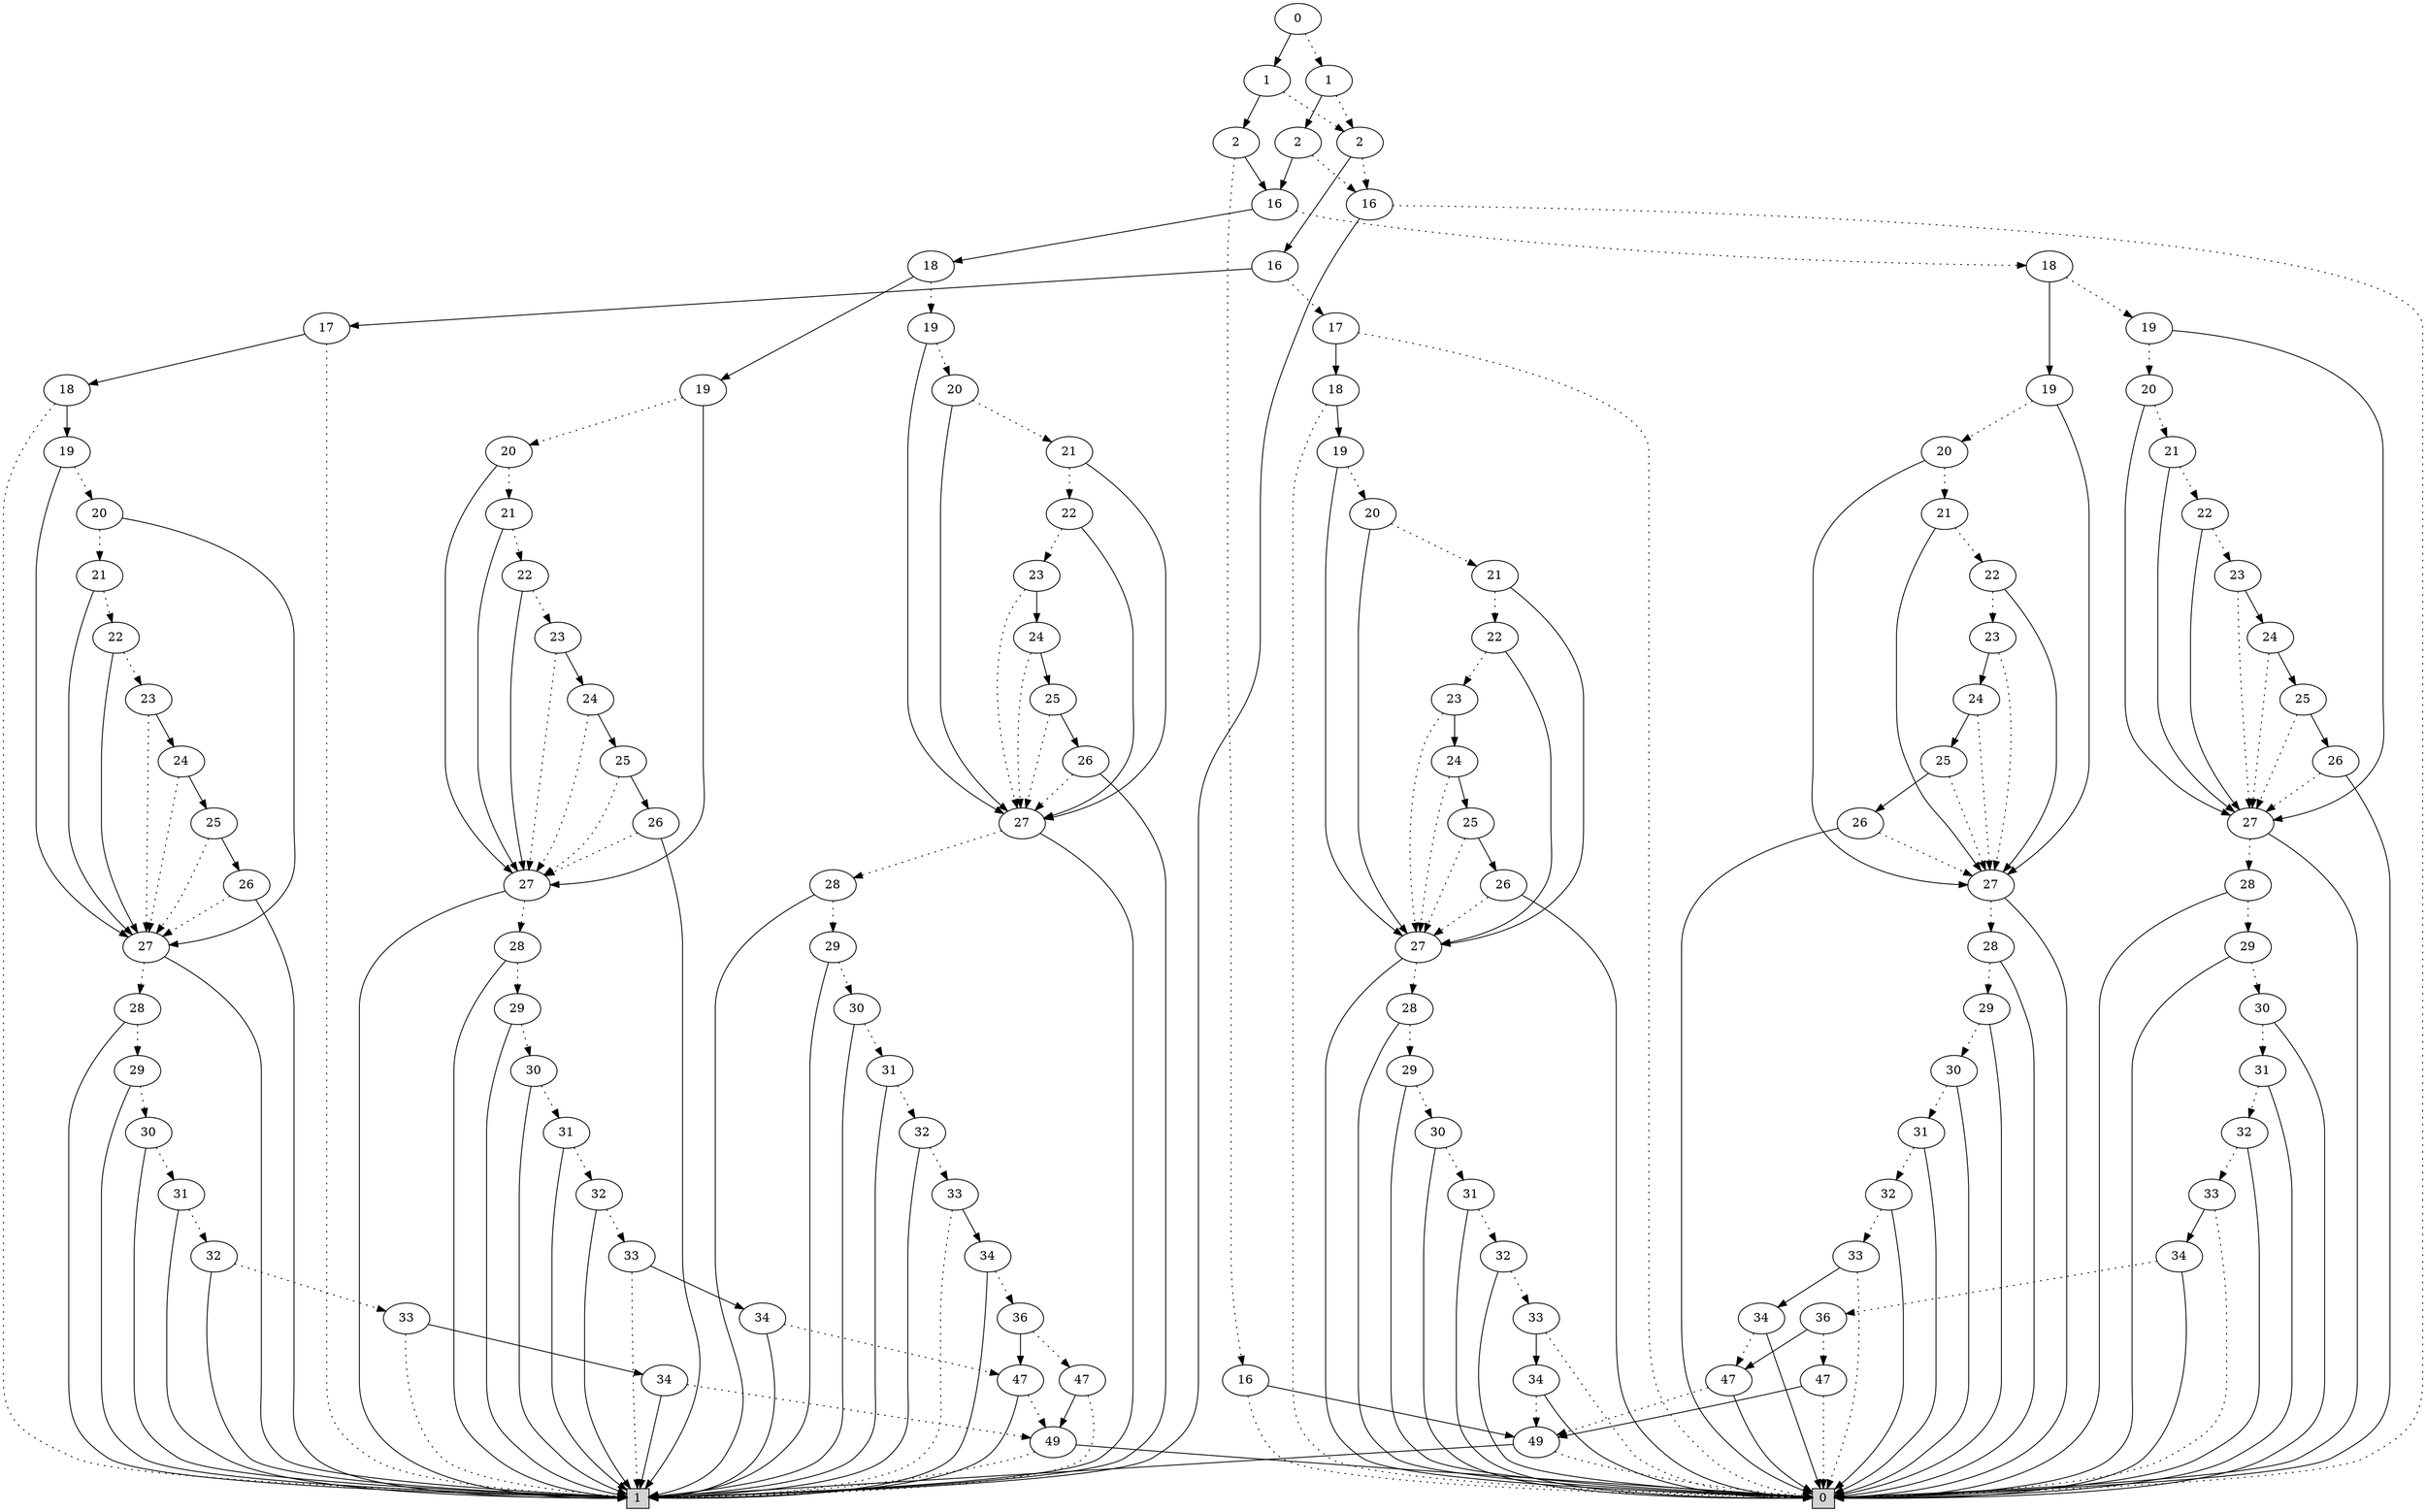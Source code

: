 digraph G {
0 [shape=box, label="0", style=filled, shape=box, height=0.3, width=0.3];
1 [shape=box, label="1", style=filled, shape=box, height=0.3, width=0.3];
37453 [label="0"];
37453 -> 37450 [style=dotted];
37453 -> 37452 [style=filled];
37450 [label="1"];
37450 -> 37447 [style=dotted];
37450 -> 37449 [style=filled];
37447 [label="2"];
37447 -> 34 [style=dotted];
37447 -> 37446 [style=filled];
34 [label="16"];
34 -> 0 [style=dotted];
34 -> 1 [style=filled];
37446 [label="16"];
37446 -> 32773 [style=dotted];
37446 -> 33926 [style=filled];
32773 [label="17"];
32773 -> 0 [style=dotted];
32773 -> 32772 [style=filled];
32772 [label="18"];
32772 -> 0 [style=dotted];
32772 -> 32742 [style=filled];
32742 [label="19"];
32742 -> 32741 [style=dotted];
32742 -> 9305 [style=filled];
32741 [label="20"];
32741 -> 32740 [style=dotted];
32741 -> 9305 [style=filled];
32740 [label="21"];
32740 -> 32739 [style=dotted];
32740 -> 9305 [style=filled];
32739 [label="22"];
32739 -> 32738 [style=dotted];
32739 -> 9305 [style=filled];
32738 [label="23"];
32738 -> 9305 [style=dotted];
32738 -> 32737 [style=filled];
9305 [label="27"];
9305 -> 9304 [style=dotted];
9305 -> 0 [style=filled];
9304 [label="28"];
9304 -> 9303 [style=dotted];
9304 -> 0 [style=filled];
9303 [label="29"];
9303 -> 9302 [style=dotted];
9303 -> 0 [style=filled];
9302 [label="30"];
9302 -> 9301 [style=dotted];
9302 -> 0 [style=filled];
9301 [label="31"];
9301 -> 9300 [style=dotted];
9301 -> 0 [style=filled];
9300 [label="32"];
9300 -> 9299 [style=dotted];
9300 -> 0 [style=filled];
9299 [label="33"];
9299 -> 0 [style=dotted];
9299 -> 9298 [style=filled];
9298 [label="34"];
9298 -> 100 [style=dotted];
9298 -> 0 [style=filled];
100 [label="49"];
100 -> 0 [style=dotted];
100 -> 1 [style=filled];
32737 [label="24"];
32737 -> 9305 [style=dotted];
32737 -> 32736 [style=filled];
32736 [label="25"];
32736 -> 9305 [style=dotted];
32736 -> 32735 [style=filled];
32735 [label="26"];
32735 -> 9305 [style=dotted];
32735 -> 0 [style=filled];
33926 [label="17"];
33926 -> 1 [style=dotted];
33926 -> 33925 [style=filled];
33925 [label="18"];
33925 -> 1 [style=dotted];
33925 -> 32751 [style=filled];
32751 [label="19"];
32751 -> 32750 [style=dotted];
32751 -> 11484 [style=filled];
32750 [label="20"];
32750 -> 32749 [style=dotted];
32750 -> 11484 [style=filled];
32749 [label="21"];
32749 -> 32748 [style=dotted];
32749 -> 11484 [style=filled];
32748 [label="22"];
32748 -> 32747 [style=dotted];
32748 -> 11484 [style=filled];
32747 [label="23"];
32747 -> 11484 [style=dotted];
32747 -> 32746 [style=filled];
11484 [label="27"];
11484 -> 11483 [style=dotted];
11484 -> 1 [style=filled];
11483 [label="28"];
11483 -> 11482 [style=dotted];
11483 -> 1 [style=filled];
11482 [label="29"];
11482 -> 11481 [style=dotted];
11482 -> 1 [style=filled];
11481 [label="30"];
11481 -> 11480 [style=dotted];
11481 -> 1 [style=filled];
11480 [label="31"];
11480 -> 11479 [style=dotted];
11480 -> 1 [style=filled];
11479 [label="32"];
11479 -> 11478 [style=dotted];
11479 -> 1 [style=filled];
11478 [label="33"];
11478 -> 1 [style=dotted];
11478 -> 11477 [style=filled];
11477 [label="34"];
11477 -> 101 [style=dotted];
11477 -> 1 [style=filled];
101 [label="49"];
101 -> 1 [style=dotted];
101 -> 0 [style=filled];
32746 [label="24"];
32746 -> 11484 [style=dotted];
32746 -> 32745 [style=filled];
32745 [label="25"];
32745 -> 11484 [style=dotted];
32745 -> 32744 [style=filled];
32744 [label="26"];
32744 -> 11484 [style=dotted];
32744 -> 1 [style=filled];
37449 [label="2"];
37449 -> 34 [style=dotted];
37449 -> 37448 [style=filled];
37448 [label="16"];
37448 -> 37378 [style=dotted];
37448 -> 37417 [style=filled];
37378 [label="18"];
37378 -> 37369 [style=dotted];
37378 -> 37377 [style=filled];
37369 [label="19"];
37369 -> 37368 [style=dotted];
37369 -> 32096 [style=filled];
37368 [label="20"];
37368 -> 37367 [style=dotted];
37368 -> 32096 [style=filled];
37367 [label="21"];
37367 -> 37366 [style=dotted];
37367 -> 32096 [style=filled];
37366 [label="22"];
37366 -> 37365 [style=dotted];
37366 -> 32096 [style=filled];
37365 [label="23"];
37365 -> 32096 [style=dotted];
37365 -> 37364 [style=filled];
32096 [label="27"];
32096 -> 32095 [style=dotted];
32096 -> 0 [style=filled];
32095 [label="28"];
32095 -> 32094 [style=dotted];
32095 -> 0 [style=filled];
32094 [label="29"];
32094 -> 32093 [style=dotted];
32094 -> 0 [style=filled];
32093 [label="30"];
32093 -> 32092 [style=dotted];
32093 -> 0 [style=filled];
32092 [label="31"];
32092 -> 32091 [style=dotted];
32092 -> 0 [style=filled];
32091 [label="32"];
32091 -> 32090 [style=dotted];
32091 -> 0 [style=filled];
32090 [label="33"];
32090 -> 0 [style=dotted];
32090 -> 32089 [style=filled];
32089 [label="34"];
32089 -> 32058 [style=dotted];
32089 -> 0 [style=filled];
32058 [label="36"];
32058 -> 574 [style=dotted];
32058 -> 582 [style=filled];
574 [label="47"];
574 -> 0 [style=dotted];
574 -> 100 [style=filled];
582 [label="47"];
582 -> 100 [style=dotted];
582 -> 0 [style=filled];
37364 [label="24"];
37364 -> 32096 [style=dotted];
37364 -> 37363 [style=filled];
37363 [label="25"];
37363 -> 32096 [style=dotted];
37363 -> 37362 [style=filled];
37362 [label="26"];
37362 -> 32096 [style=dotted];
37362 -> 0 [style=filled];
37377 [label="19"];
37377 -> 37376 [style=dotted];
37377 -> 32112 [style=filled];
37376 [label="20"];
37376 -> 37375 [style=dotted];
37376 -> 32112 [style=filled];
37375 [label="21"];
37375 -> 37374 [style=dotted];
37375 -> 32112 [style=filled];
37374 [label="22"];
37374 -> 37373 [style=dotted];
37374 -> 32112 [style=filled];
37373 [label="23"];
37373 -> 32112 [style=dotted];
37373 -> 37372 [style=filled];
32112 [label="27"];
32112 -> 32111 [style=dotted];
32112 -> 0 [style=filled];
32111 [label="28"];
32111 -> 32110 [style=dotted];
32111 -> 0 [style=filled];
32110 [label="29"];
32110 -> 32109 [style=dotted];
32110 -> 0 [style=filled];
32109 [label="30"];
32109 -> 32108 [style=dotted];
32109 -> 0 [style=filled];
32108 [label="31"];
32108 -> 32107 [style=dotted];
32108 -> 0 [style=filled];
32107 [label="32"];
32107 -> 32106 [style=dotted];
32107 -> 0 [style=filled];
32106 [label="33"];
32106 -> 0 [style=dotted];
32106 -> 32105 [style=filled];
32105 [label="34"];
32105 -> 582 [style=dotted];
32105 -> 0 [style=filled];
37372 [label="24"];
37372 -> 32112 [style=dotted];
37372 -> 37371 [style=filled];
37371 [label="25"];
37371 -> 32112 [style=dotted];
37371 -> 37370 [style=filled];
37370 [label="26"];
37370 -> 32112 [style=dotted];
37370 -> 0 [style=filled];
37417 [label="18"];
37417 -> 37408 [style=dotted];
37417 -> 37416 [style=filled];
37408 [label="19"];
37408 -> 37407 [style=dotted];
37408 -> 32168 [style=filled];
37407 [label="20"];
37407 -> 37406 [style=dotted];
37407 -> 32168 [style=filled];
37406 [label="21"];
37406 -> 37405 [style=dotted];
37406 -> 32168 [style=filled];
37405 [label="22"];
37405 -> 37404 [style=dotted];
37405 -> 32168 [style=filled];
37404 [label="23"];
37404 -> 32168 [style=dotted];
37404 -> 37403 [style=filled];
32168 [label="27"];
32168 -> 32167 [style=dotted];
32168 -> 1 [style=filled];
32167 [label="28"];
32167 -> 32166 [style=dotted];
32167 -> 1 [style=filled];
32166 [label="29"];
32166 -> 32165 [style=dotted];
32166 -> 1 [style=filled];
32165 [label="30"];
32165 -> 32164 [style=dotted];
32165 -> 1 [style=filled];
32164 [label="31"];
32164 -> 32163 [style=dotted];
32164 -> 1 [style=filled];
32163 [label="32"];
32163 -> 32162 [style=dotted];
32163 -> 1 [style=filled];
32162 [label="33"];
32162 -> 1 [style=dotted];
32162 -> 32161 [style=filled];
32161 [label="34"];
32161 -> 32052 [style=dotted];
32161 -> 1 [style=filled];
32052 [label="36"];
32052 -> 576 [style=dotted];
32052 -> 588 [style=filled];
576 [label="47"];
576 -> 1 [style=dotted];
576 -> 101 [style=filled];
588 [label="47"];
588 -> 101 [style=dotted];
588 -> 1 [style=filled];
37403 [label="24"];
37403 -> 32168 [style=dotted];
37403 -> 37402 [style=filled];
37402 [label="25"];
37402 -> 32168 [style=dotted];
37402 -> 37401 [style=filled];
37401 [label="26"];
37401 -> 32168 [style=dotted];
37401 -> 1 [style=filled];
37416 [label="19"];
37416 -> 37415 [style=dotted];
37416 -> 32184 [style=filled];
37415 [label="20"];
37415 -> 37414 [style=dotted];
37415 -> 32184 [style=filled];
37414 [label="21"];
37414 -> 37413 [style=dotted];
37414 -> 32184 [style=filled];
37413 [label="22"];
37413 -> 37412 [style=dotted];
37413 -> 32184 [style=filled];
37412 [label="23"];
37412 -> 32184 [style=dotted];
37412 -> 37411 [style=filled];
32184 [label="27"];
32184 -> 32183 [style=dotted];
32184 -> 1 [style=filled];
32183 [label="28"];
32183 -> 32182 [style=dotted];
32183 -> 1 [style=filled];
32182 [label="29"];
32182 -> 32181 [style=dotted];
32182 -> 1 [style=filled];
32181 [label="30"];
32181 -> 32180 [style=dotted];
32181 -> 1 [style=filled];
32180 [label="31"];
32180 -> 32179 [style=dotted];
32180 -> 1 [style=filled];
32179 [label="32"];
32179 -> 32178 [style=dotted];
32179 -> 1 [style=filled];
32178 [label="33"];
32178 -> 1 [style=dotted];
32178 -> 32177 [style=filled];
32177 [label="34"];
32177 -> 588 [style=dotted];
32177 -> 1 [style=filled];
37411 [label="24"];
37411 -> 32184 [style=dotted];
37411 -> 37410 [style=filled];
37410 [label="25"];
37410 -> 32184 [style=dotted];
37410 -> 37409 [style=filled];
37409 [label="26"];
37409 -> 32184 [style=dotted];
37409 -> 1 [style=filled];
37452 [label="1"];
37452 -> 37447 [style=dotted];
37452 -> 37451 [style=filled];
37451 [label="2"];
37451 -> 595 [style=dotted];
37451 -> 37448 [style=filled];
595 [label="16"];
595 -> 0 [style=dotted];
595 -> 100 [style=filled];
}
